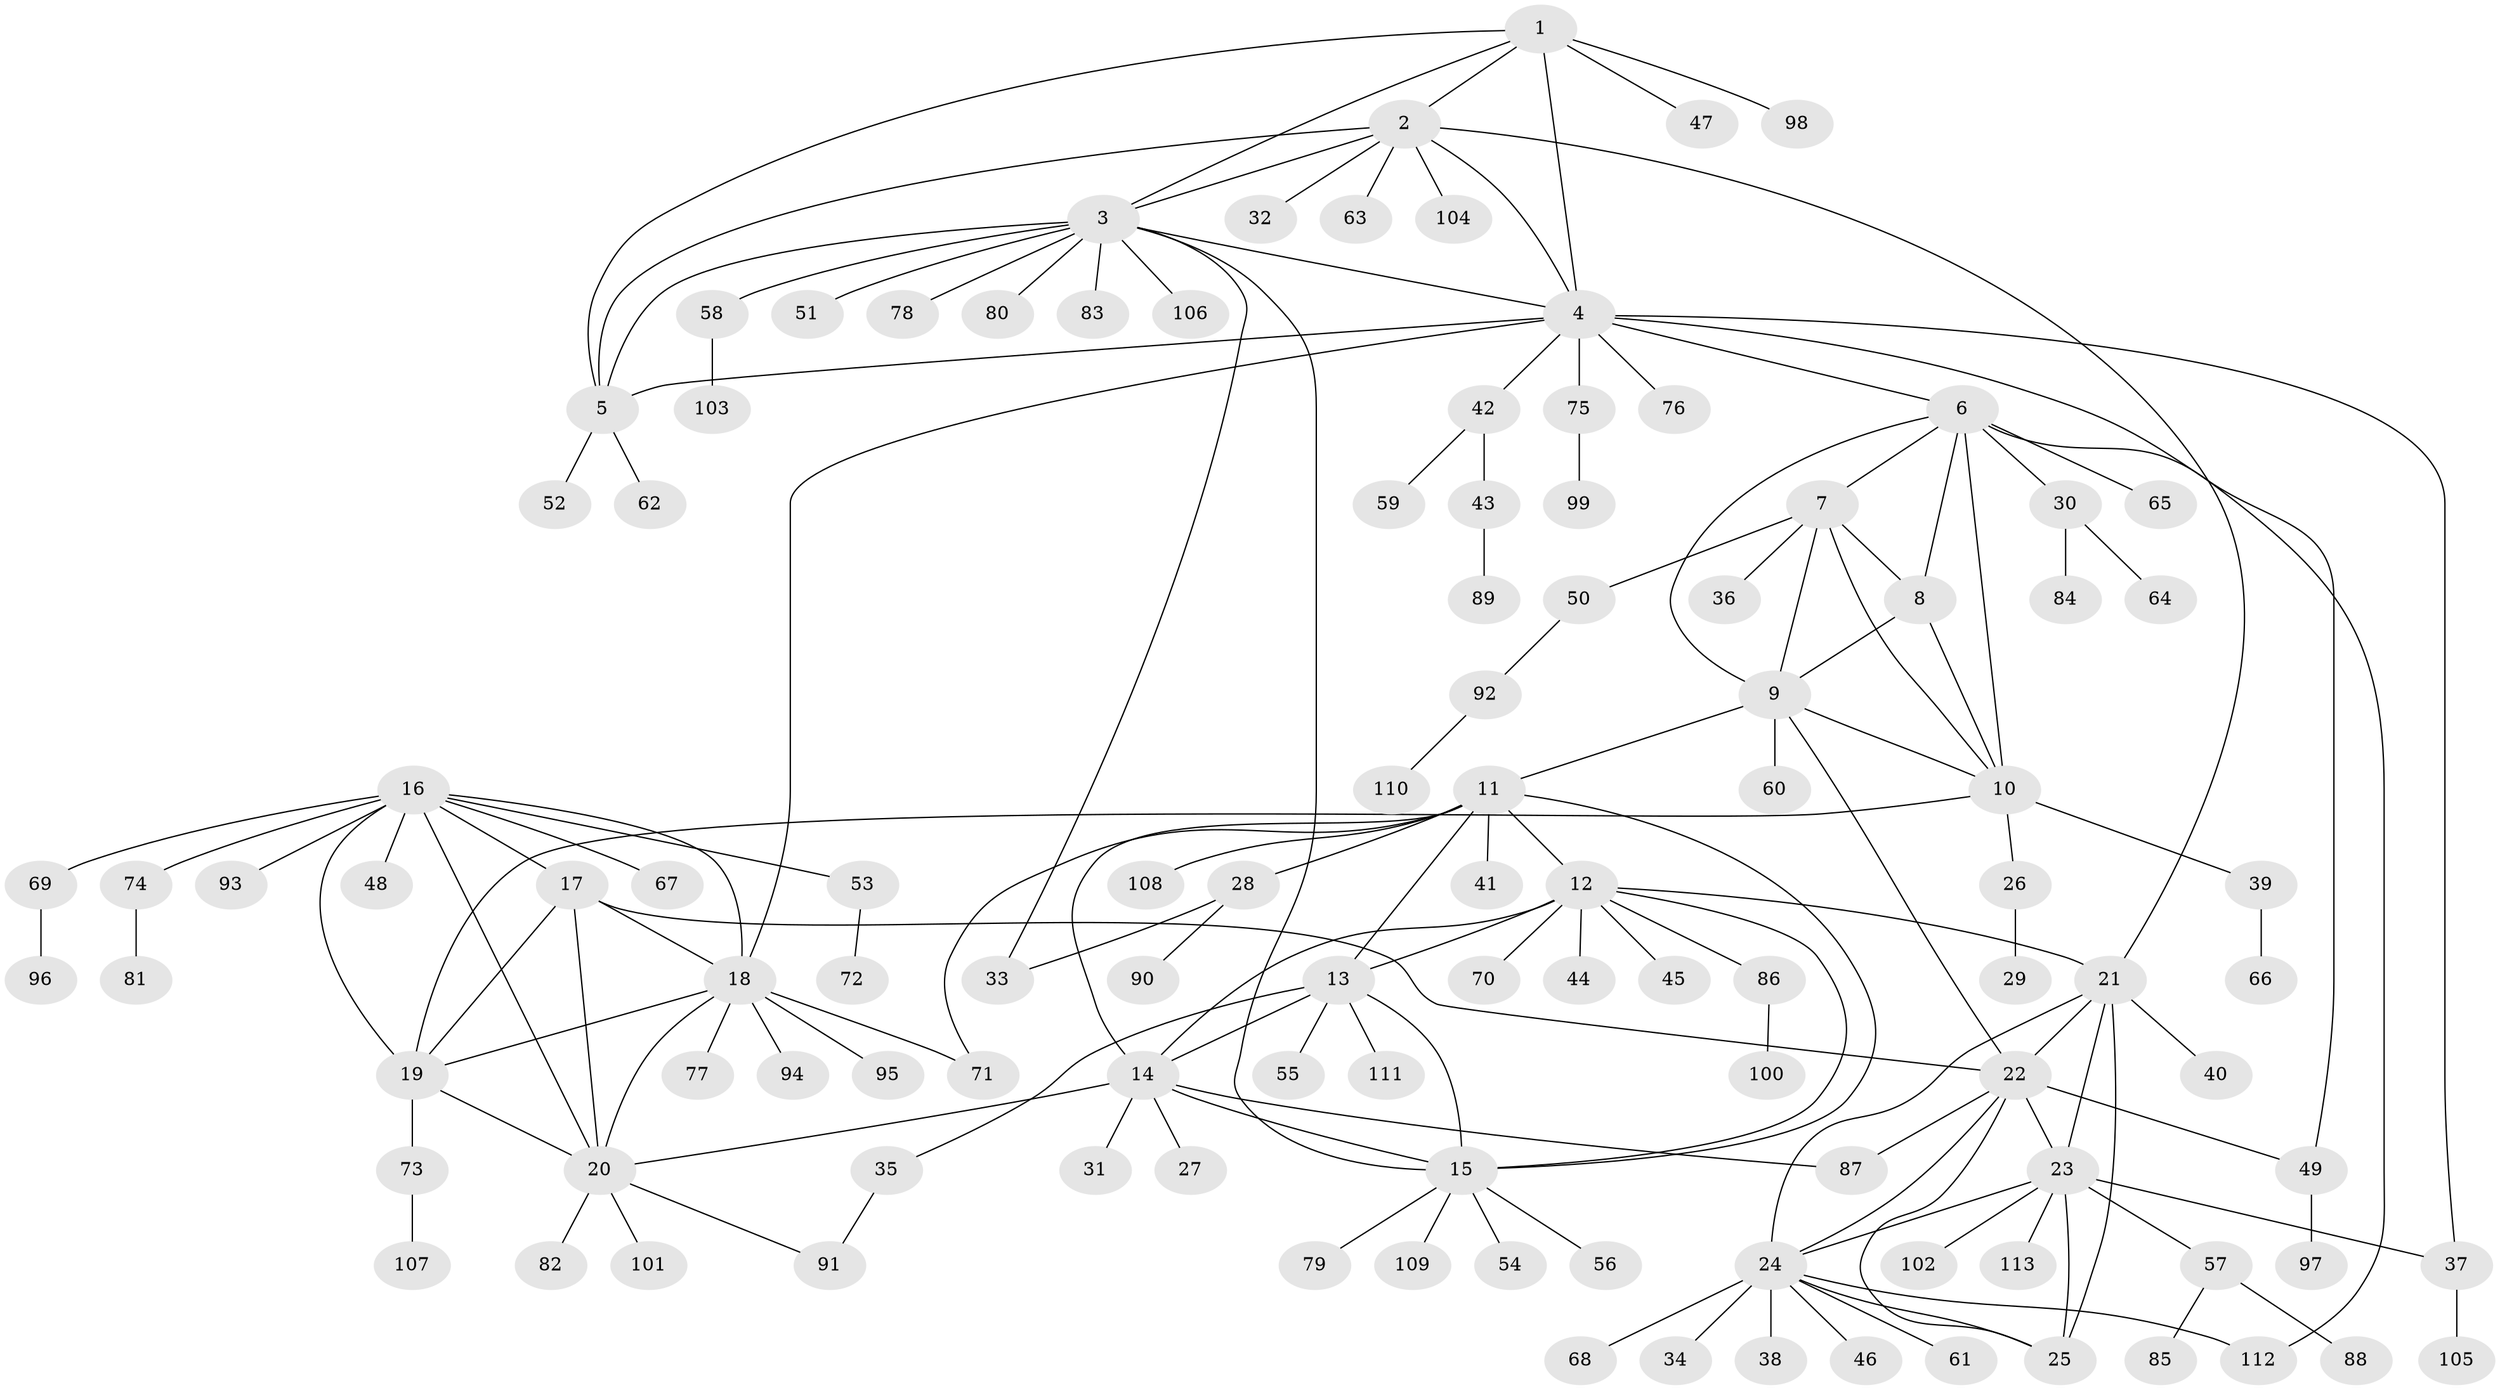 // Generated by graph-tools (version 1.1) at 2025/55/03/09/25 04:55:49]
// undirected, 113 vertices, 155 edges
graph export_dot {
graph [start="1"]
  node [color=gray90,style=filled];
  1;
  2;
  3;
  4;
  5;
  6;
  7;
  8;
  9;
  10;
  11;
  12;
  13;
  14;
  15;
  16;
  17;
  18;
  19;
  20;
  21;
  22;
  23;
  24;
  25;
  26;
  27;
  28;
  29;
  30;
  31;
  32;
  33;
  34;
  35;
  36;
  37;
  38;
  39;
  40;
  41;
  42;
  43;
  44;
  45;
  46;
  47;
  48;
  49;
  50;
  51;
  52;
  53;
  54;
  55;
  56;
  57;
  58;
  59;
  60;
  61;
  62;
  63;
  64;
  65;
  66;
  67;
  68;
  69;
  70;
  71;
  72;
  73;
  74;
  75;
  76;
  77;
  78;
  79;
  80;
  81;
  82;
  83;
  84;
  85;
  86;
  87;
  88;
  89;
  90;
  91;
  92;
  93;
  94;
  95;
  96;
  97;
  98;
  99;
  100;
  101;
  102;
  103;
  104;
  105;
  106;
  107;
  108;
  109;
  110;
  111;
  112;
  113;
  1 -- 2;
  1 -- 3;
  1 -- 4;
  1 -- 5;
  1 -- 47;
  1 -- 98;
  2 -- 3;
  2 -- 4;
  2 -- 5;
  2 -- 21;
  2 -- 32;
  2 -- 63;
  2 -- 104;
  3 -- 4;
  3 -- 5;
  3 -- 15;
  3 -- 33;
  3 -- 51;
  3 -- 58;
  3 -- 78;
  3 -- 80;
  3 -- 83;
  3 -- 106;
  4 -- 5;
  4 -- 6;
  4 -- 18;
  4 -- 37;
  4 -- 42;
  4 -- 49;
  4 -- 75;
  4 -- 76;
  5 -- 52;
  5 -- 62;
  6 -- 7;
  6 -- 8;
  6 -- 9;
  6 -- 10;
  6 -- 30;
  6 -- 65;
  6 -- 112;
  7 -- 8;
  7 -- 9;
  7 -- 10;
  7 -- 36;
  7 -- 50;
  8 -- 9;
  8 -- 10;
  9 -- 10;
  9 -- 11;
  9 -- 22;
  9 -- 60;
  10 -- 19;
  10 -- 26;
  10 -- 39;
  11 -- 12;
  11 -- 13;
  11 -- 14;
  11 -- 15;
  11 -- 28;
  11 -- 41;
  11 -- 71;
  11 -- 108;
  12 -- 13;
  12 -- 14;
  12 -- 15;
  12 -- 21;
  12 -- 44;
  12 -- 45;
  12 -- 70;
  12 -- 86;
  13 -- 14;
  13 -- 15;
  13 -- 35;
  13 -- 55;
  13 -- 111;
  14 -- 15;
  14 -- 20;
  14 -- 27;
  14 -- 31;
  14 -- 87;
  15 -- 54;
  15 -- 56;
  15 -- 79;
  15 -- 109;
  16 -- 17;
  16 -- 18;
  16 -- 19;
  16 -- 20;
  16 -- 48;
  16 -- 53;
  16 -- 67;
  16 -- 69;
  16 -- 74;
  16 -- 93;
  17 -- 18;
  17 -- 19;
  17 -- 20;
  17 -- 22;
  18 -- 19;
  18 -- 20;
  18 -- 71;
  18 -- 77;
  18 -- 94;
  18 -- 95;
  19 -- 20;
  19 -- 73;
  20 -- 82;
  20 -- 91;
  20 -- 101;
  21 -- 22;
  21 -- 23;
  21 -- 24;
  21 -- 25;
  21 -- 40;
  22 -- 23;
  22 -- 24;
  22 -- 25;
  22 -- 49;
  22 -- 87;
  23 -- 24;
  23 -- 25;
  23 -- 37;
  23 -- 57;
  23 -- 102;
  23 -- 113;
  24 -- 25;
  24 -- 34;
  24 -- 38;
  24 -- 46;
  24 -- 61;
  24 -- 68;
  24 -- 112;
  26 -- 29;
  28 -- 33;
  28 -- 90;
  30 -- 64;
  30 -- 84;
  35 -- 91;
  37 -- 105;
  39 -- 66;
  42 -- 43;
  42 -- 59;
  43 -- 89;
  49 -- 97;
  50 -- 92;
  53 -- 72;
  57 -- 85;
  57 -- 88;
  58 -- 103;
  69 -- 96;
  73 -- 107;
  74 -- 81;
  75 -- 99;
  86 -- 100;
  92 -- 110;
}
